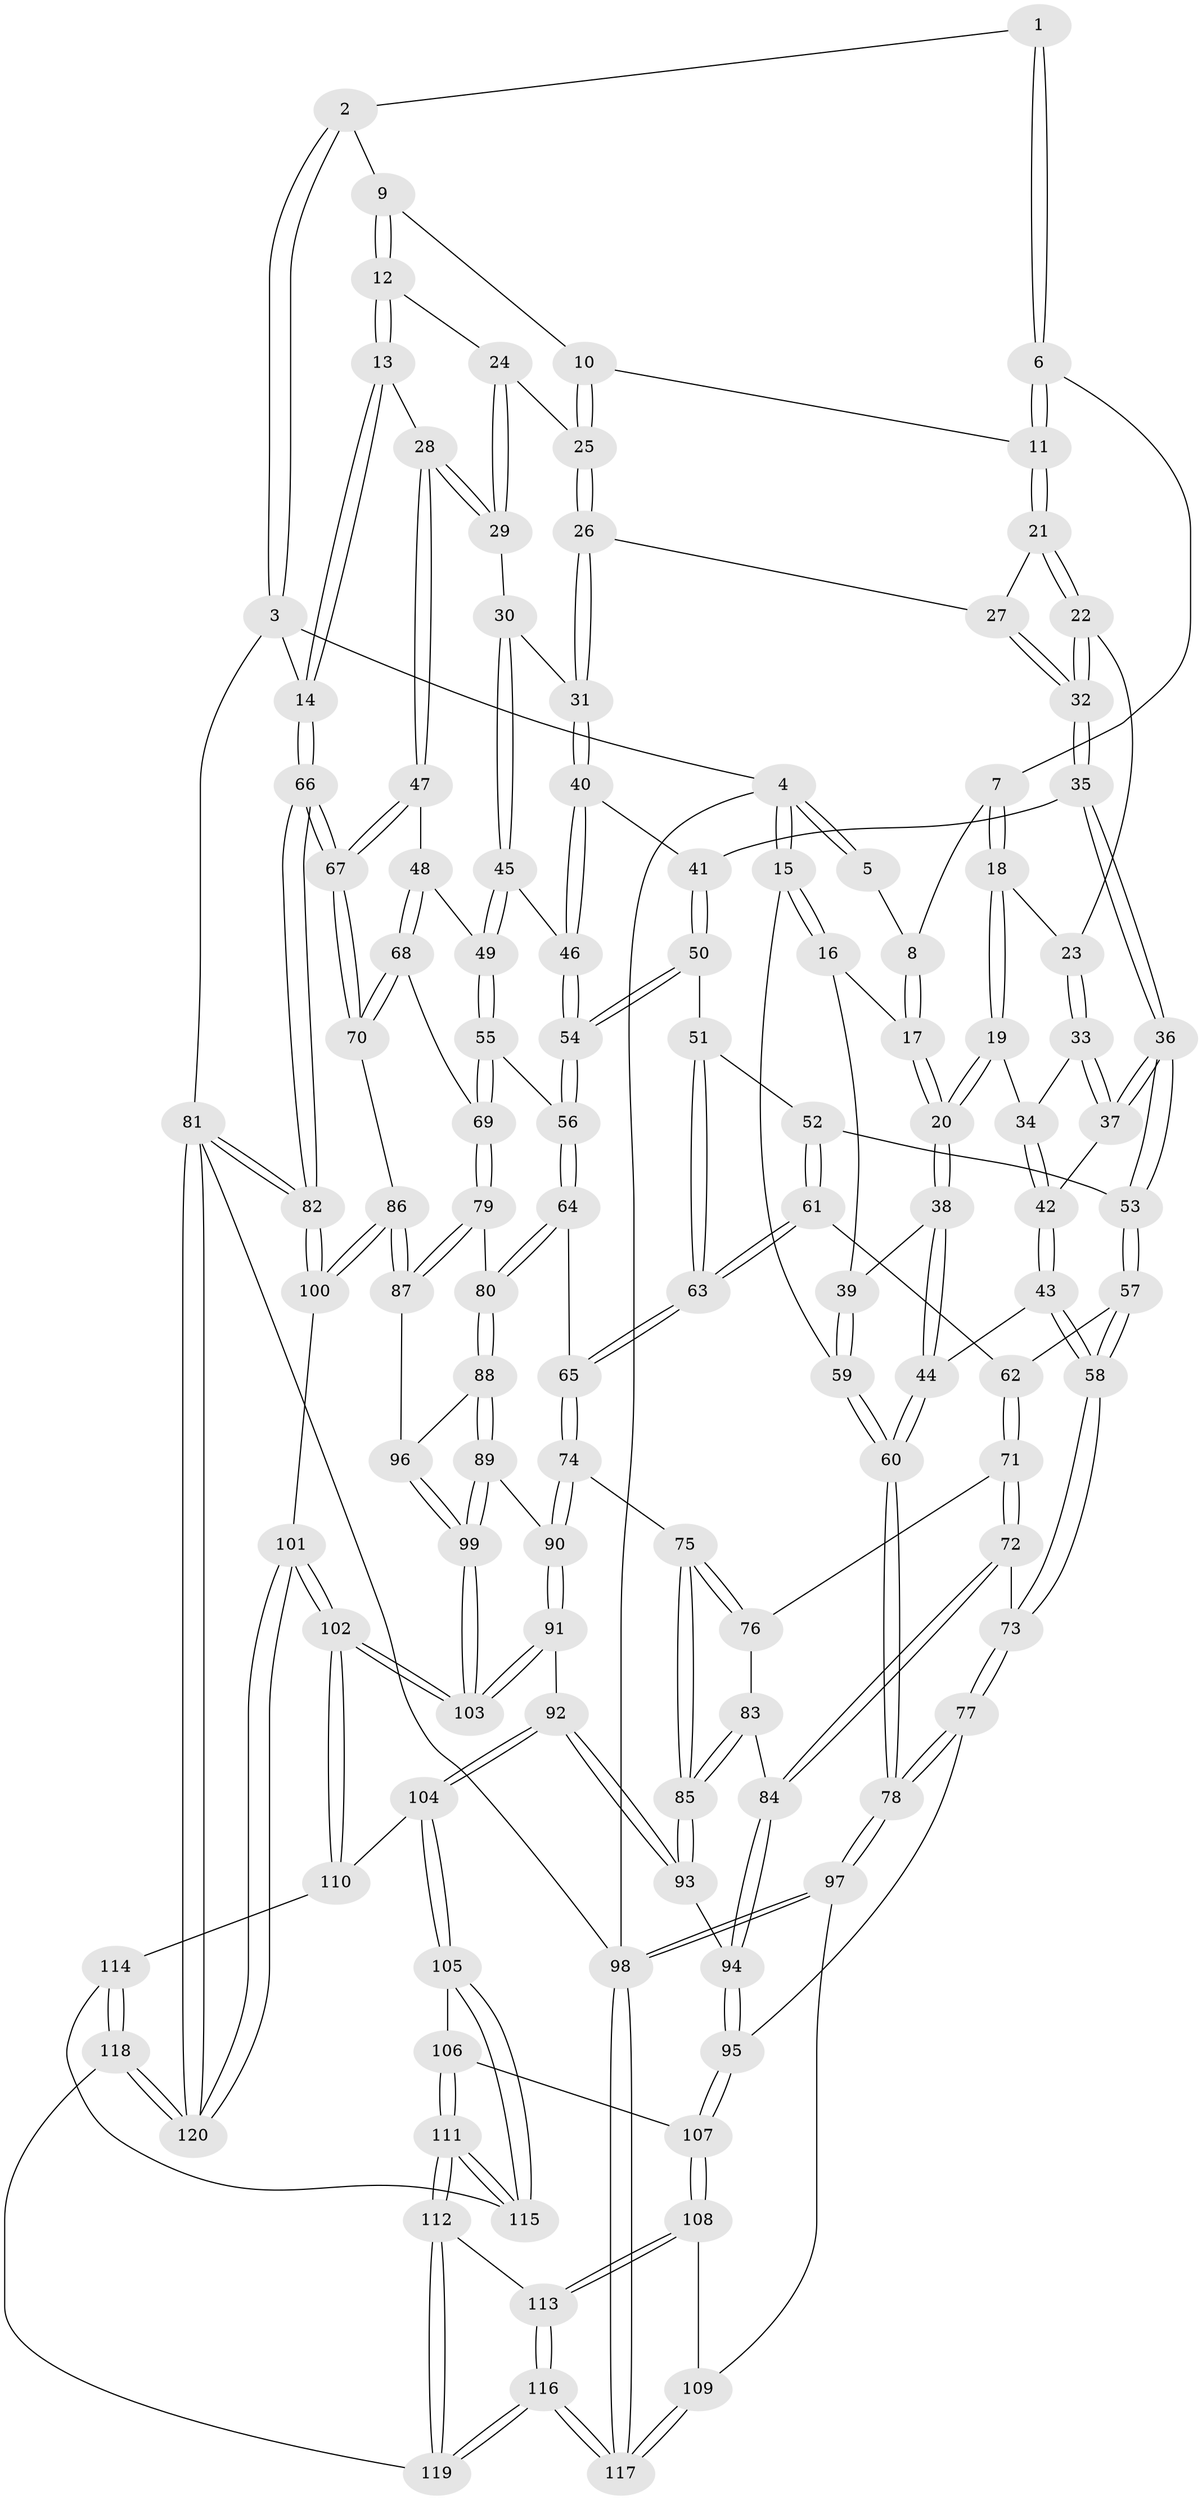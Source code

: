 // coarse degree distribution, {3: 0.6301369863013698, 6: 0.0273972602739726, 4: 0.1643835616438356, 2: 0.1232876712328767, 5: 0.0547945205479452}
// Generated by graph-tools (version 1.1) at 2025/54/03/04/25 22:54:13]
// undirected, 120 vertices, 297 edges
graph export_dot {
  node [color=gray90,style=filled];
  1 [pos="+0.628235195113204+0"];
  2 [pos="+0.717596202407042+0"];
  3 [pos="+1+0"];
  4 [pos="+0+0"];
  5 [pos="+0.28158808589857703+0"];
  6 [pos="+0.4961639508695082+0.1060210319864877"];
  7 [pos="+0.34710834603427027+0.0683794390199145"];
  8 [pos="+0.27070154107957767+0"];
  9 [pos="+0.7179690213758585+0"];
  10 [pos="+0.6804777423953569+0.08505467863857817"];
  11 [pos="+0.5049604767348816+0.12743443340488156"];
  12 [pos="+0.8231045294172942+0.1323981437735081"];
  13 [pos="+1+0.2617114979336851"];
  14 [pos="+1+0.2118777843386247"];
  15 [pos="+0+0"];
  16 [pos="+0.10447527145254468+0.13149848433773645"];
  17 [pos="+0.16911134960645355+0.13000724705754954"];
  18 [pos="+0.3704455899833243+0.1808573232100674"];
  19 [pos="+0.2967597661777612+0.2531397704846642"];
  20 [pos="+0.20747251373048597+0.2438687473644485"];
  21 [pos="+0.5067648856845922+0.14444000234760943"];
  22 [pos="+0.46689291802213245+0.1912096303746018"];
  23 [pos="+0.4153053302827232+0.20392802930788664"];
  24 [pos="+0.7679964335711081+0.18787082807997166"];
  25 [pos="+0.6754920316029723+0.13828345631326242"];
  26 [pos="+0.6353069836032748+0.21608453485833154"];
  27 [pos="+0.5642403638919146+0.18766732257797217"];
  28 [pos="+1+0.30031021165221816"];
  29 [pos="+0.787060207724449+0.26815761570137914"];
  30 [pos="+0.7555767230470217+0.2794585409971397"];
  31 [pos="+0.6409104124200135+0.24674388556678187"];
  32 [pos="+0.4976632116364718+0.27191219528883137"];
  33 [pos="+0.4126951357349263+0.3174686424179021"];
  34 [pos="+0.30202999635110994+0.2584847851845534"];
  35 [pos="+0.5010145292999383+0.33298952641726615"];
  36 [pos="+0.4406202068508047+0.35336587658674784"];
  37 [pos="+0.434024205871498+0.3492491863703865"];
  38 [pos="+0.19114119633951762+0.28210900086932755"];
  39 [pos="+0+0.3291544443670028"];
  40 [pos="+0.6022939530125117+0.3181819810057458"];
  41 [pos="+0.5447933967925934+0.33931492348258896"];
  42 [pos="+0.3165923248627071+0.37397513215542844"];
  43 [pos="+0.22316800223116068+0.4495967140533243"];
  44 [pos="+0.21227781378836647+0.4409141008062832"];
  45 [pos="+0.7413543879800093+0.3395618473228535"];
  46 [pos="+0.6612123941607629+0.3827659056561257"];
  47 [pos="+0.929260677884803+0.38947371979021367"];
  48 [pos="+0.9047662483845264+0.41498991278663905"];
  49 [pos="+0.79690085308987+0.4380934931114888"];
  50 [pos="+0.5635595445260615+0.4522849796483119"];
  51 [pos="+0.5517907463823232+0.4675368810570933"];
  52 [pos="+0.48021730111239636+0.46158709408379733"];
  53 [pos="+0.4387742076357173+0.3679149791871315"];
  54 [pos="+0.6834055444819579+0.46207454353548566"];
  55 [pos="+0.726314553906704+0.4845389730553703"];
  56 [pos="+0.6906287483016283+0.47027766382308156"];
  57 [pos="+0.3805646038019258+0.4560978570127439"];
  58 [pos="+0.2582040998329747+0.5108835843410089"];
  59 [pos="+0+0.4356853720606214"];
  60 [pos="+0+0.47107778313362825"];
  61 [pos="+0.4572516218072114+0.5131511841981926"];
  62 [pos="+0.447044297175151+0.5160121499070695"];
  63 [pos="+0.554973853668422+0.5777137285951629"];
  64 [pos="+0.5614922130576919+0.5858065978373637"];
  65 [pos="+0.55850498180294+0.5844423106071694"];
  66 [pos="+1+0.7532365266326083"];
  67 [pos="+1+0.6759213460447435"];
  68 [pos="+0.8966455582238086+0.5697946092282865"];
  69 [pos="+0.7479237823508086+0.5859933617141656"];
  70 [pos="+0.9482797589943402+0.6456540708363984"];
  71 [pos="+0.40412146458301773+0.5673133696151414"];
  72 [pos="+0.2667070248759563+0.5676784432424086"];
  73 [pos="+0.2641278437898185+0.5638677005112259"];
  74 [pos="+0.47699226449170795+0.6254129427463948"];
  75 [pos="+0.47010251515456625+0.6271749100237237"];
  76 [pos="+0.445309546754015+0.6136991114213628"];
  77 [pos="+0.015148880997574953+0.6438433673755684"];
  78 [pos="+0+0.6103626844236343"];
  79 [pos="+0.7362143011918136+0.6158508736720106"];
  80 [pos="+0.5836773227773098+0.6133195921780548"];
  81 [pos="+1+1"];
  82 [pos="+1+0.8677206091062816"];
  83 [pos="+0.39271988813410574+0.6482439947739173"];
  84 [pos="+0.2736124261513683+0.6078595782737628"];
  85 [pos="+0.42830738738667795+0.7372216582836633"];
  86 [pos="+0.8083969406764315+0.7295063887087072"];
  87 [pos="+0.7507654132084404+0.6829528416935866"];
  88 [pos="+0.5854249990615884+0.6827532001338125"];
  89 [pos="+0.5635419003757953+0.7238426074359909"];
  90 [pos="+0.5371128549387301+0.7393786243601682"];
  91 [pos="+0.49280105456143636+0.7781755091238005"];
  92 [pos="+0.4347102062123318+0.7916844076994156"];
  93 [pos="+0.4253430844395634+0.7573706942524262"];
  94 [pos="+0.2733419419039192+0.6294472258654049"];
  95 [pos="+0.2138301897896485+0.7833685474434555"];
  96 [pos="+0.6924018855336255+0.7173915018792097"];
  97 [pos="+0+0.6995311906959102"];
  98 [pos="+0+1"];
  99 [pos="+0.6528864564298912+0.7986642285877386"];
  100 [pos="+0.8142074960135712+0.7846807397455011"];
  101 [pos="+0.7296811055537922+0.9982863385353773"];
  102 [pos="+0.6688763181536024+0.9087961245854813"];
  103 [pos="+0.6647778267174165+0.9002673020209512"];
  104 [pos="+0.42775174089269735+0.8024153566855681"];
  105 [pos="+0.4132863483784887+0.8202042205506491"];
  106 [pos="+0.28048348186869665+0.8103922542344881"];
  107 [pos="+0.21511359270787236+0.7898934429935814"];
  108 [pos="+0.1689125031883955+0.8578699357598684"];
  109 [pos="+0.1284902934082378+0.8686625835604345"];
  110 [pos="+0.5449814618577721+0.8854170231401264"];
  111 [pos="+0.30929035961837387+0.9808338145416737"];
  112 [pos="+0.3051202666805388+0.9913757479624107"];
  113 [pos="+0.19392805299688895+0.9114982304243422"];
  114 [pos="+0.4540784079235258+0.9187786110697583"];
  115 [pos="+0.41466444861355306+0.839336308643355"];
  116 [pos="+0.062078604194609054+1"];
  117 [pos="+0+1"];
  118 [pos="+0.5447545931480965+1"];
  119 [pos="+0.36126080161374796+1"];
  120 [pos="+0.763736163807091+1"];
  1 -- 2;
  1 -- 6;
  1 -- 6;
  2 -- 3;
  2 -- 3;
  2 -- 9;
  3 -- 4;
  3 -- 14;
  3 -- 81;
  4 -- 5;
  4 -- 5;
  4 -- 15;
  4 -- 15;
  4 -- 98;
  5 -- 8;
  6 -- 7;
  6 -- 11;
  6 -- 11;
  7 -- 8;
  7 -- 18;
  7 -- 18;
  8 -- 17;
  8 -- 17;
  9 -- 10;
  9 -- 12;
  9 -- 12;
  10 -- 11;
  10 -- 25;
  10 -- 25;
  11 -- 21;
  11 -- 21;
  12 -- 13;
  12 -- 13;
  12 -- 24;
  13 -- 14;
  13 -- 14;
  13 -- 28;
  14 -- 66;
  14 -- 66;
  15 -- 16;
  15 -- 16;
  15 -- 59;
  16 -- 17;
  16 -- 39;
  17 -- 20;
  17 -- 20;
  18 -- 19;
  18 -- 19;
  18 -- 23;
  19 -- 20;
  19 -- 20;
  19 -- 34;
  20 -- 38;
  20 -- 38;
  21 -- 22;
  21 -- 22;
  21 -- 27;
  22 -- 23;
  22 -- 32;
  22 -- 32;
  23 -- 33;
  23 -- 33;
  24 -- 25;
  24 -- 29;
  24 -- 29;
  25 -- 26;
  25 -- 26;
  26 -- 27;
  26 -- 31;
  26 -- 31;
  27 -- 32;
  27 -- 32;
  28 -- 29;
  28 -- 29;
  28 -- 47;
  28 -- 47;
  29 -- 30;
  30 -- 31;
  30 -- 45;
  30 -- 45;
  31 -- 40;
  31 -- 40;
  32 -- 35;
  32 -- 35;
  33 -- 34;
  33 -- 37;
  33 -- 37;
  34 -- 42;
  34 -- 42;
  35 -- 36;
  35 -- 36;
  35 -- 41;
  36 -- 37;
  36 -- 37;
  36 -- 53;
  36 -- 53;
  37 -- 42;
  38 -- 39;
  38 -- 44;
  38 -- 44;
  39 -- 59;
  39 -- 59;
  40 -- 41;
  40 -- 46;
  40 -- 46;
  41 -- 50;
  41 -- 50;
  42 -- 43;
  42 -- 43;
  43 -- 44;
  43 -- 58;
  43 -- 58;
  44 -- 60;
  44 -- 60;
  45 -- 46;
  45 -- 49;
  45 -- 49;
  46 -- 54;
  46 -- 54;
  47 -- 48;
  47 -- 67;
  47 -- 67;
  48 -- 49;
  48 -- 68;
  48 -- 68;
  49 -- 55;
  49 -- 55;
  50 -- 51;
  50 -- 54;
  50 -- 54;
  51 -- 52;
  51 -- 63;
  51 -- 63;
  52 -- 53;
  52 -- 61;
  52 -- 61;
  53 -- 57;
  53 -- 57;
  54 -- 56;
  54 -- 56;
  55 -- 56;
  55 -- 69;
  55 -- 69;
  56 -- 64;
  56 -- 64;
  57 -- 58;
  57 -- 58;
  57 -- 62;
  58 -- 73;
  58 -- 73;
  59 -- 60;
  59 -- 60;
  60 -- 78;
  60 -- 78;
  61 -- 62;
  61 -- 63;
  61 -- 63;
  62 -- 71;
  62 -- 71;
  63 -- 65;
  63 -- 65;
  64 -- 65;
  64 -- 80;
  64 -- 80;
  65 -- 74;
  65 -- 74;
  66 -- 67;
  66 -- 67;
  66 -- 82;
  66 -- 82;
  67 -- 70;
  67 -- 70;
  68 -- 69;
  68 -- 70;
  68 -- 70;
  69 -- 79;
  69 -- 79;
  70 -- 86;
  71 -- 72;
  71 -- 72;
  71 -- 76;
  72 -- 73;
  72 -- 84;
  72 -- 84;
  73 -- 77;
  73 -- 77;
  74 -- 75;
  74 -- 90;
  74 -- 90;
  75 -- 76;
  75 -- 76;
  75 -- 85;
  75 -- 85;
  76 -- 83;
  77 -- 78;
  77 -- 78;
  77 -- 95;
  78 -- 97;
  78 -- 97;
  79 -- 80;
  79 -- 87;
  79 -- 87;
  80 -- 88;
  80 -- 88;
  81 -- 82;
  81 -- 82;
  81 -- 120;
  81 -- 120;
  81 -- 98;
  82 -- 100;
  82 -- 100;
  83 -- 84;
  83 -- 85;
  83 -- 85;
  84 -- 94;
  84 -- 94;
  85 -- 93;
  85 -- 93;
  86 -- 87;
  86 -- 87;
  86 -- 100;
  86 -- 100;
  87 -- 96;
  88 -- 89;
  88 -- 89;
  88 -- 96;
  89 -- 90;
  89 -- 99;
  89 -- 99;
  90 -- 91;
  90 -- 91;
  91 -- 92;
  91 -- 103;
  91 -- 103;
  92 -- 93;
  92 -- 93;
  92 -- 104;
  92 -- 104;
  93 -- 94;
  94 -- 95;
  94 -- 95;
  95 -- 107;
  95 -- 107;
  96 -- 99;
  96 -- 99;
  97 -- 98;
  97 -- 98;
  97 -- 109;
  98 -- 117;
  98 -- 117;
  99 -- 103;
  99 -- 103;
  100 -- 101;
  101 -- 102;
  101 -- 102;
  101 -- 120;
  101 -- 120;
  102 -- 103;
  102 -- 103;
  102 -- 110;
  102 -- 110;
  104 -- 105;
  104 -- 105;
  104 -- 110;
  105 -- 106;
  105 -- 115;
  105 -- 115;
  106 -- 107;
  106 -- 111;
  106 -- 111;
  107 -- 108;
  107 -- 108;
  108 -- 109;
  108 -- 113;
  108 -- 113;
  109 -- 117;
  109 -- 117;
  110 -- 114;
  111 -- 112;
  111 -- 112;
  111 -- 115;
  111 -- 115;
  112 -- 113;
  112 -- 119;
  112 -- 119;
  113 -- 116;
  113 -- 116;
  114 -- 115;
  114 -- 118;
  114 -- 118;
  116 -- 117;
  116 -- 117;
  116 -- 119;
  116 -- 119;
  118 -- 119;
  118 -- 120;
  118 -- 120;
}
